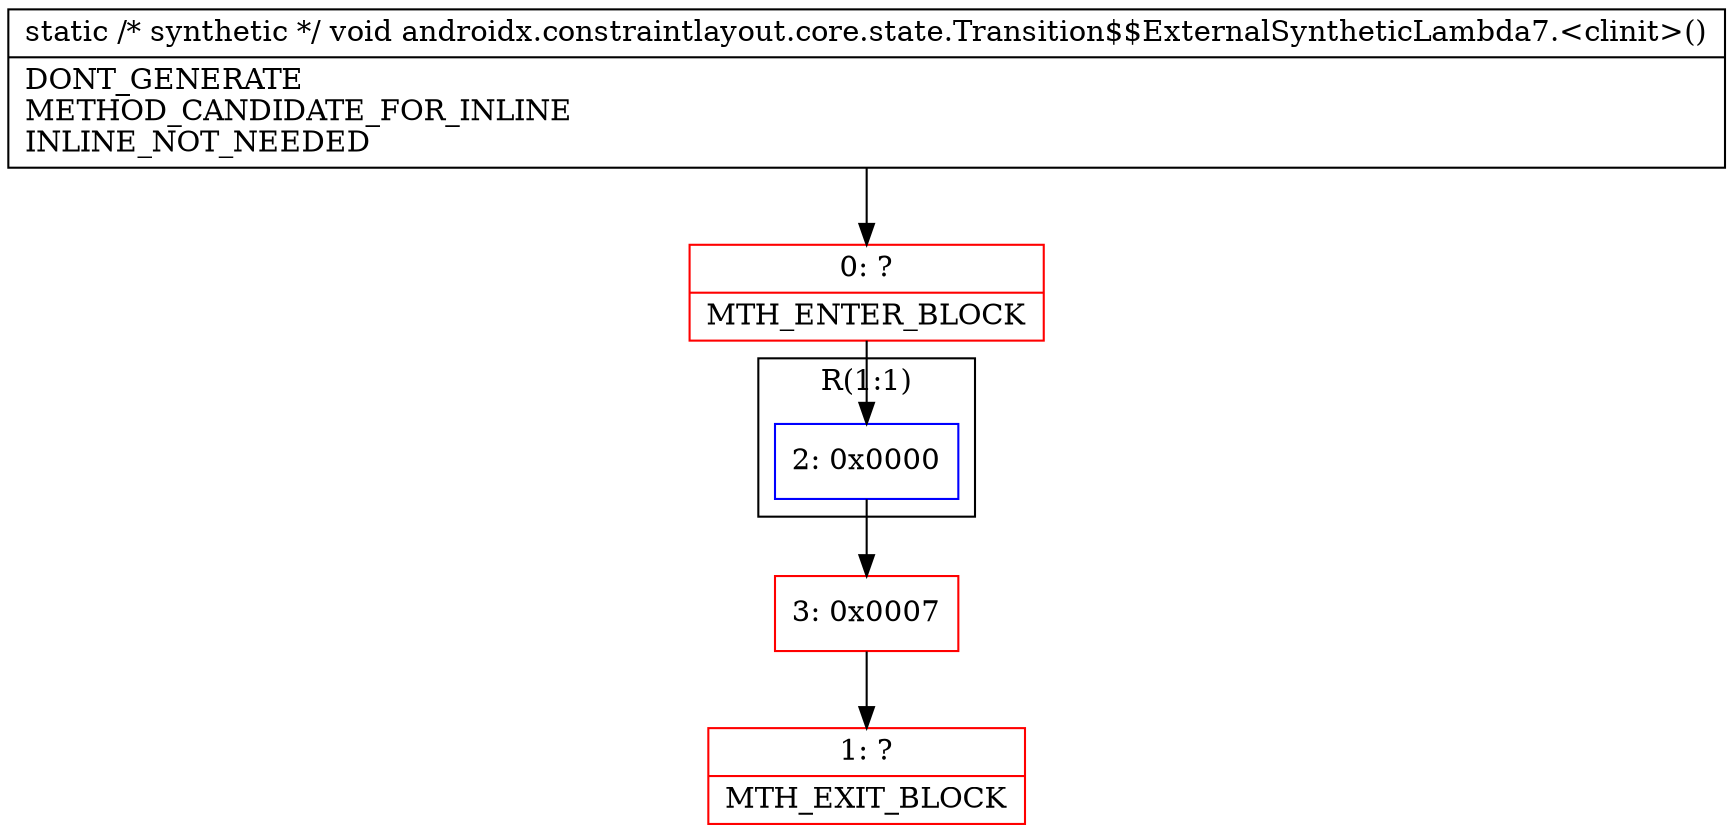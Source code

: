 digraph "CFG forandroidx.constraintlayout.core.state.Transition$$ExternalSyntheticLambda7.\<clinit\>()V" {
subgraph cluster_Region_1592589733 {
label = "R(1:1)";
node [shape=record,color=blue];
Node_2 [shape=record,label="{2\:\ 0x0000}"];
}
Node_0 [shape=record,color=red,label="{0\:\ ?|MTH_ENTER_BLOCK\l}"];
Node_3 [shape=record,color=red,label="{3\:\ 0x0007}"];
Node_1 [shape=record,color=red,label="{1\:\ ?|MTH_EXIT_BLOCK\l}"];
MethodNode[shape=record,label="{static \/* synthetic *\/ void androidx.constraintlayout.core.state.Transition$$ExternalSyntheticLambda7.\<clinit\>()  | DONT_GENERATE\lMETHOD_CANDIDATE_FOR_INLINE\lINLINE_NOT_NEEDED\l}"];
MethodNode -> Node_0;Node_2 -> Node_3;
Node_0 -> Node_2;
Node_3 -> Node_1;
}

